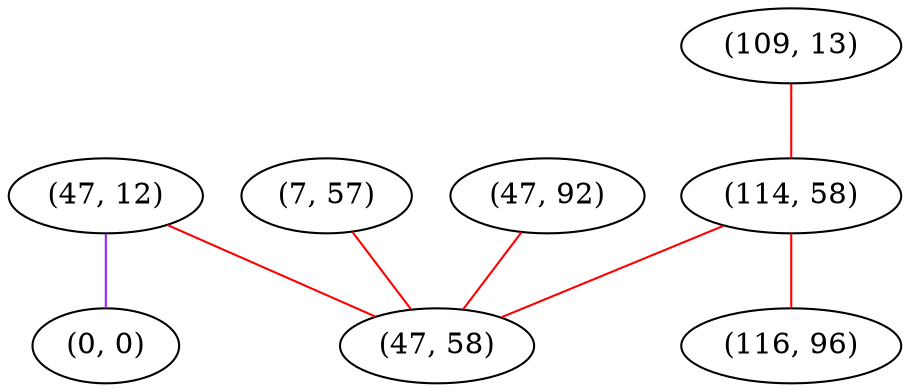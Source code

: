 graph "" {
"(47, 12)";
"(0, 0)";
"(109, 13)";
"(7, 57)";
"(114, 58)";
"(47, 92)";
"(116, 96)";
"(47, 58)";
"(47, 12)" -- "(0, 0)"  [color=purple, key=0, weight=4];
"(47, 12)" -- "(47, 58)"  [color=red, key=0, weight=1];
"(109, 13)" -- "(114, 58)"  [color=red, key=0, weight=1];
"(7, 57)" -- "(47, 58)"  [color=red, key=0, weight=1];
"(114, 58)" -- "(47, 58)"  [color=red, key=0, weight=1];
"(114, 58)" -- "(116, 96)"  [color=red, key=0, weight=1];
"(47, 92)" -- "(47, 58)"  [color=red, key=0, weight=1];
}
